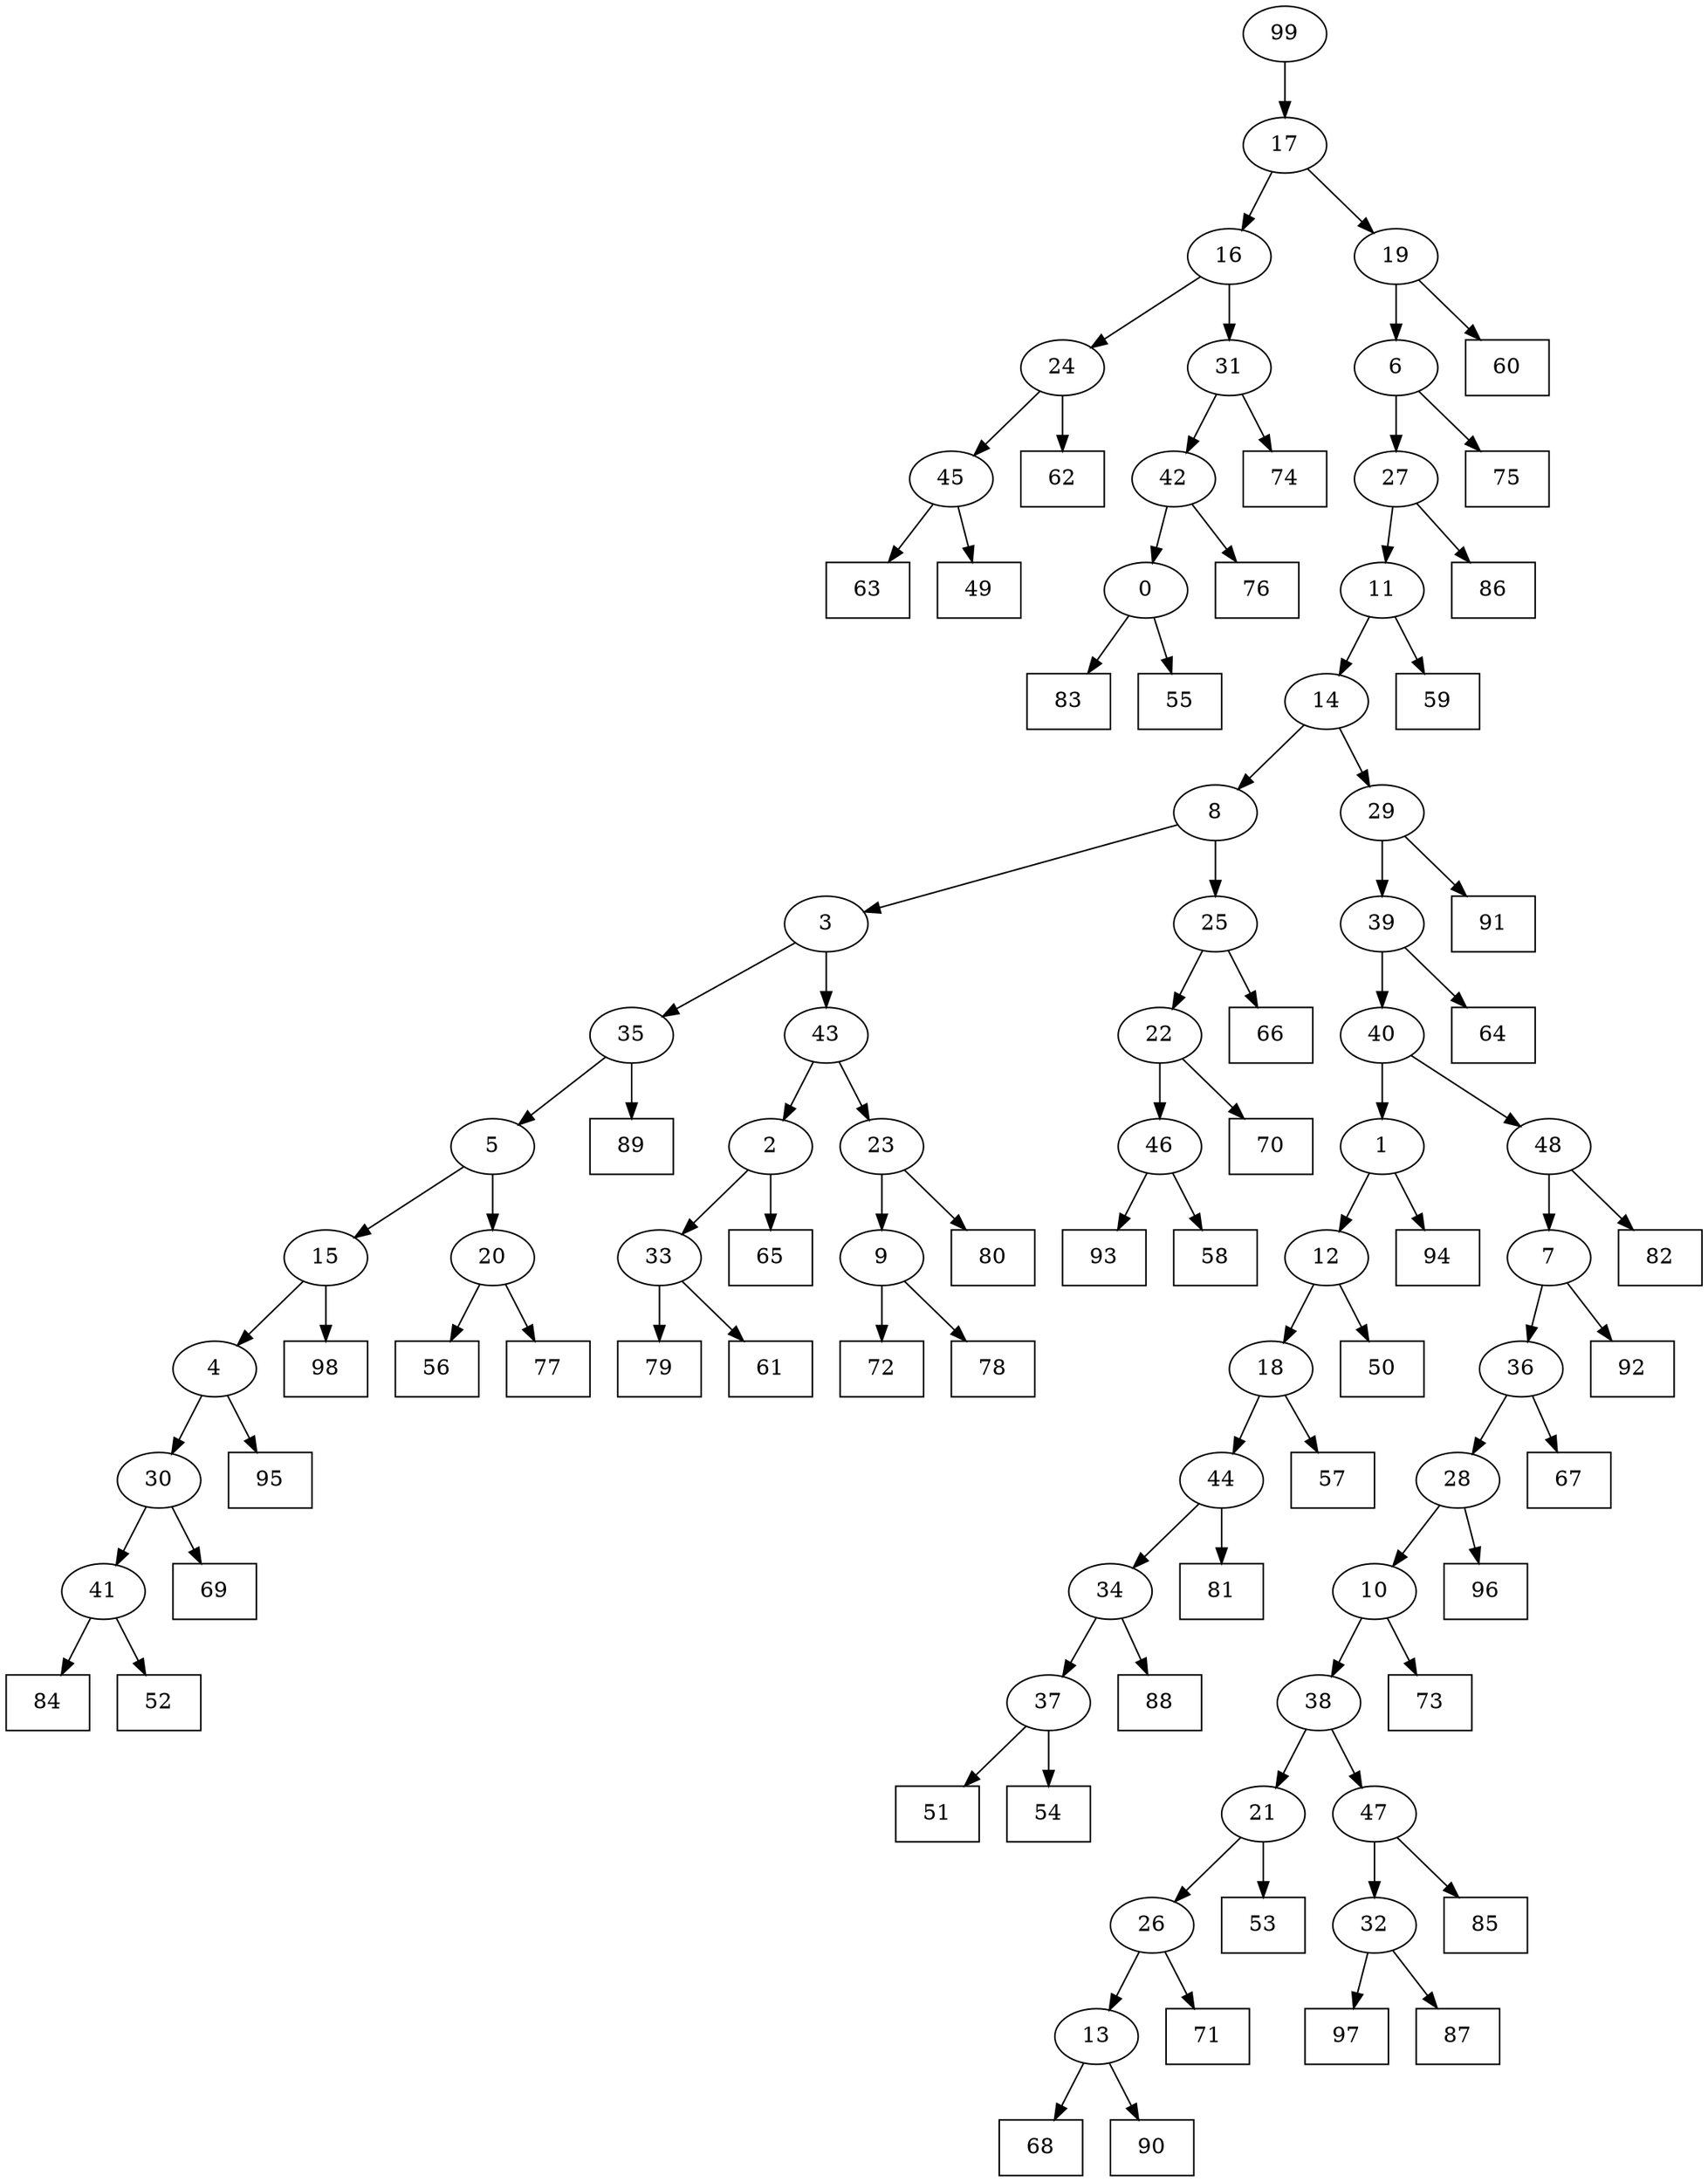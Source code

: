 digraph G {
0[label="0"];
1[label="1"];
2[label="2"];
3[label="3"];
4[label="4"];
5[label="5"];
6[label="6"];
7[label="7"];
8[label="8"];
9[label="9"];
10[label="10"];
11[label="11"];
12[label="12"];
13[label="13"];
14[label="14"];
15[label="15"];
16[label="16"];
17[label="17"];
18[label="18"];
19[label="19"];
20[label="20"];
21[label="21"];
22[label="22"];
23[label="23"];
24[label="24"];
25[label="25"];
26[label="26"];
27[label="27"];
28[label="28"];
29[label="29"];
30[label="30"];
31[label="31"];
32[label="32"];
33[label="33"];
34[label="34"];
35[label="35"];
36[label="36"];
37[label="37"];
38[label="38"];
39[label="39"];
40[label="40"];
41[label="41"];
42[label="42"];
43[label="43"];
44[label="44"];
45[label="45"];
46[label="46"];
47[label="47"];
48[label="48"];
49[shape=box,label="88"];
50[shape=box,label="63"];
51[shape=box,label="83"];
52[shape=box,label="49"];
53[shape=box,label="56"];
54[shape=box,label="65"];
55[shape=box,label="80"];
56[shape=box,label="70"];
57[shape=box,label="72"];
58[shape=box,label="75"];
59[shape=box,label="69"];
60[shape=box,label="51"];
61[shape=box,label="93"];
62[shape=box,label="98"];
63[shape=box,label="97"];
64[shape=box,label="84"];
65[shape=box,label="79"];
66[shape=box,label="81"];
67[shape=box,label="55"];
68[shape=box,label="58"];
69[shape=box,label="82"];
70[shape=box,label="96"];
71[shape=box,label="91"];
72[shape=box,label="76"];
73[shape=box,label="86"];
74[shape=box,label="59"];
75[shape=box,label="85"];
76[shape=box,label="61"];
77[shape=box,label="64"];
78[shape=box,label="92"];
79[shape=box,label="71"];
80[shape=box,label="78"];
81[shape=box,label="95"];
82[shape=box,label="50"];
83[shape=box,label="60"];
84[shape=box,label="77"];
85[shape=box,label="62"];
86[shape=box,label="89"];
87[shape=box,label="52"];
88[shape=box,label="73"];
89[shape=box,label="53"];
90[shape=box,label="67"];
91[shape=box,label="54"];
92[shape=box,label="68"];
93[shape=box,label="90"];
94[shape=box,label="66"];
95[shape=box,label="74"];
96[shape=box,label="94"];
97[shape=box,label="87"];
98[shape=box,label="57"];
99[label="99"];
27->73 ;
46->61 ;
13->93 ;
45->52 ;
43->23 ;
0->51 ;
18->98 ;
13->92 ;
22->46 ;
39->40 ;
40->48 ;
32->63 ;
20->84 ;
36->90 ;
6->58 ;
23->9 ;
9->57 ;
46->68 ;
24->85 ;
41->87 ;
44->34 ;
34->49 ;
12->82 ;
36->28 ;
9->80 ;
35->5 ;
30->59 ;
29->39 ;
39->77 ;
1->12 ;
19->6 ;
6->27 ;
15->62 ;
37->91 ;
5->15 ;
4->81 ;
26->13 ;
33->76 ;
42->72 ;
2->33 ;
33->65 ;
31->95 ;
19->83 ;
14->8 ;
10->88 ;
11->74 ;
42->0 ;
23->55 ;
12->18 ;
18->44 ;
5->20 ;
20->53 ;
44->66 ;
16->31 ;
31->42 ;
45->50 ;
27->11 ;
11->14 ;
15->4 ;
17->16 ;
48->69 ;
7->78 ;
37->60 ;
30->41 ;
41->64 ;
38->21 ;
2->54 ;
14->29 ;
29->71 ;
4->30 ;
21->26 ;
26->79 ;
25->22 ;
21->89 ;
43->2 ;
17->19 ;
99->17 ;
47->32 ;
32->97 ;
22->56 ;
0->67 ;
8->3 ;
3->43 ;
24->45 ;
7->36 ;
40->1 ;
1->96 ;
48->7 ;
28->10 ;
10->38 ;
16->24 ;
8->25 ;
25->94 ;
28->70 ;
3->35 ;
35->86 ;
34->37 ;
38->47 ;
47->75 ;
}
